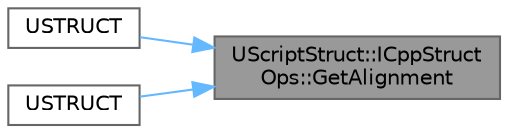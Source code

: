 digraph "UScriptStruct::ICppStructOps::GetAlignment"
{
 // INTERACTIVE_SVG=YES
 // LATEX_PDF_SIZE
  bgcolor="transparent";
  edge [fontname=Helvetica,fontsize=10,labelfontname=Helvetica,labelfontsize=10];
  node [fontname=Helvetica,fontsize=10,shape=box,height=0.2,width=0.4];
  rankdir="RL";
  Node1 [id="Node000001",label="UScriptStruct::ICppStruct\lOps::GetAlignment",height=0.2,width=0.4,color="gray40", fillcolor="grey60", style="filled", fontcolor="black",tooltip="return the alignof() of this structure"];
  Node1 -> Node2 [id="edge1_Node000001_Node000002",dir="back",color="steelblue1",style="solid",tooltip=" "];
  Node2 [id="Node000002",label="USTRUCT",height=0.2,width=0.4,color="grey40", fillcolor="white", style="filled",URL="$d2/d6c/MovieSceneEvalTemplate_8h.html#aae1932be3542193f4b0b4864aaf29b27",tooltip="Structure used for movie scene evaluation templates contained within a track."];
  Node1 -> Node3 [id="edge2_Node000001_Node000003",dir="back",color="steelblue1",style="solid",tooltip=" "];
  Node3 [id="Node000003",label="USTRUCT",height=0.2,width=0.4,color="grey40", fillcolor="white", style="filled",URL="$d8/d4a/MovieSceneTrackImplementation_8h.html#a097f60474c548dcf41e803c1f01f0e0e",tooltip="Structure that allows the implementation of setup/teardown/initialization/evaluation logic at the tra..."];
}
